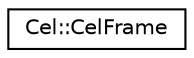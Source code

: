 digraph G
{
  edge [fontname="Helvetica",fontsize="10",labelfontname="Helvetica",labelfontsize="10"];
  node [fontname="Helvetica",fontsize="10",shape=record];
  rankdir="LR";
  Node1 [label="Cel::CelFrame",height=0.2,width=0.4,color="black", fillcolor="white", style="filled",URL="$class_cel_1_1_cel_frame.html"];
}
